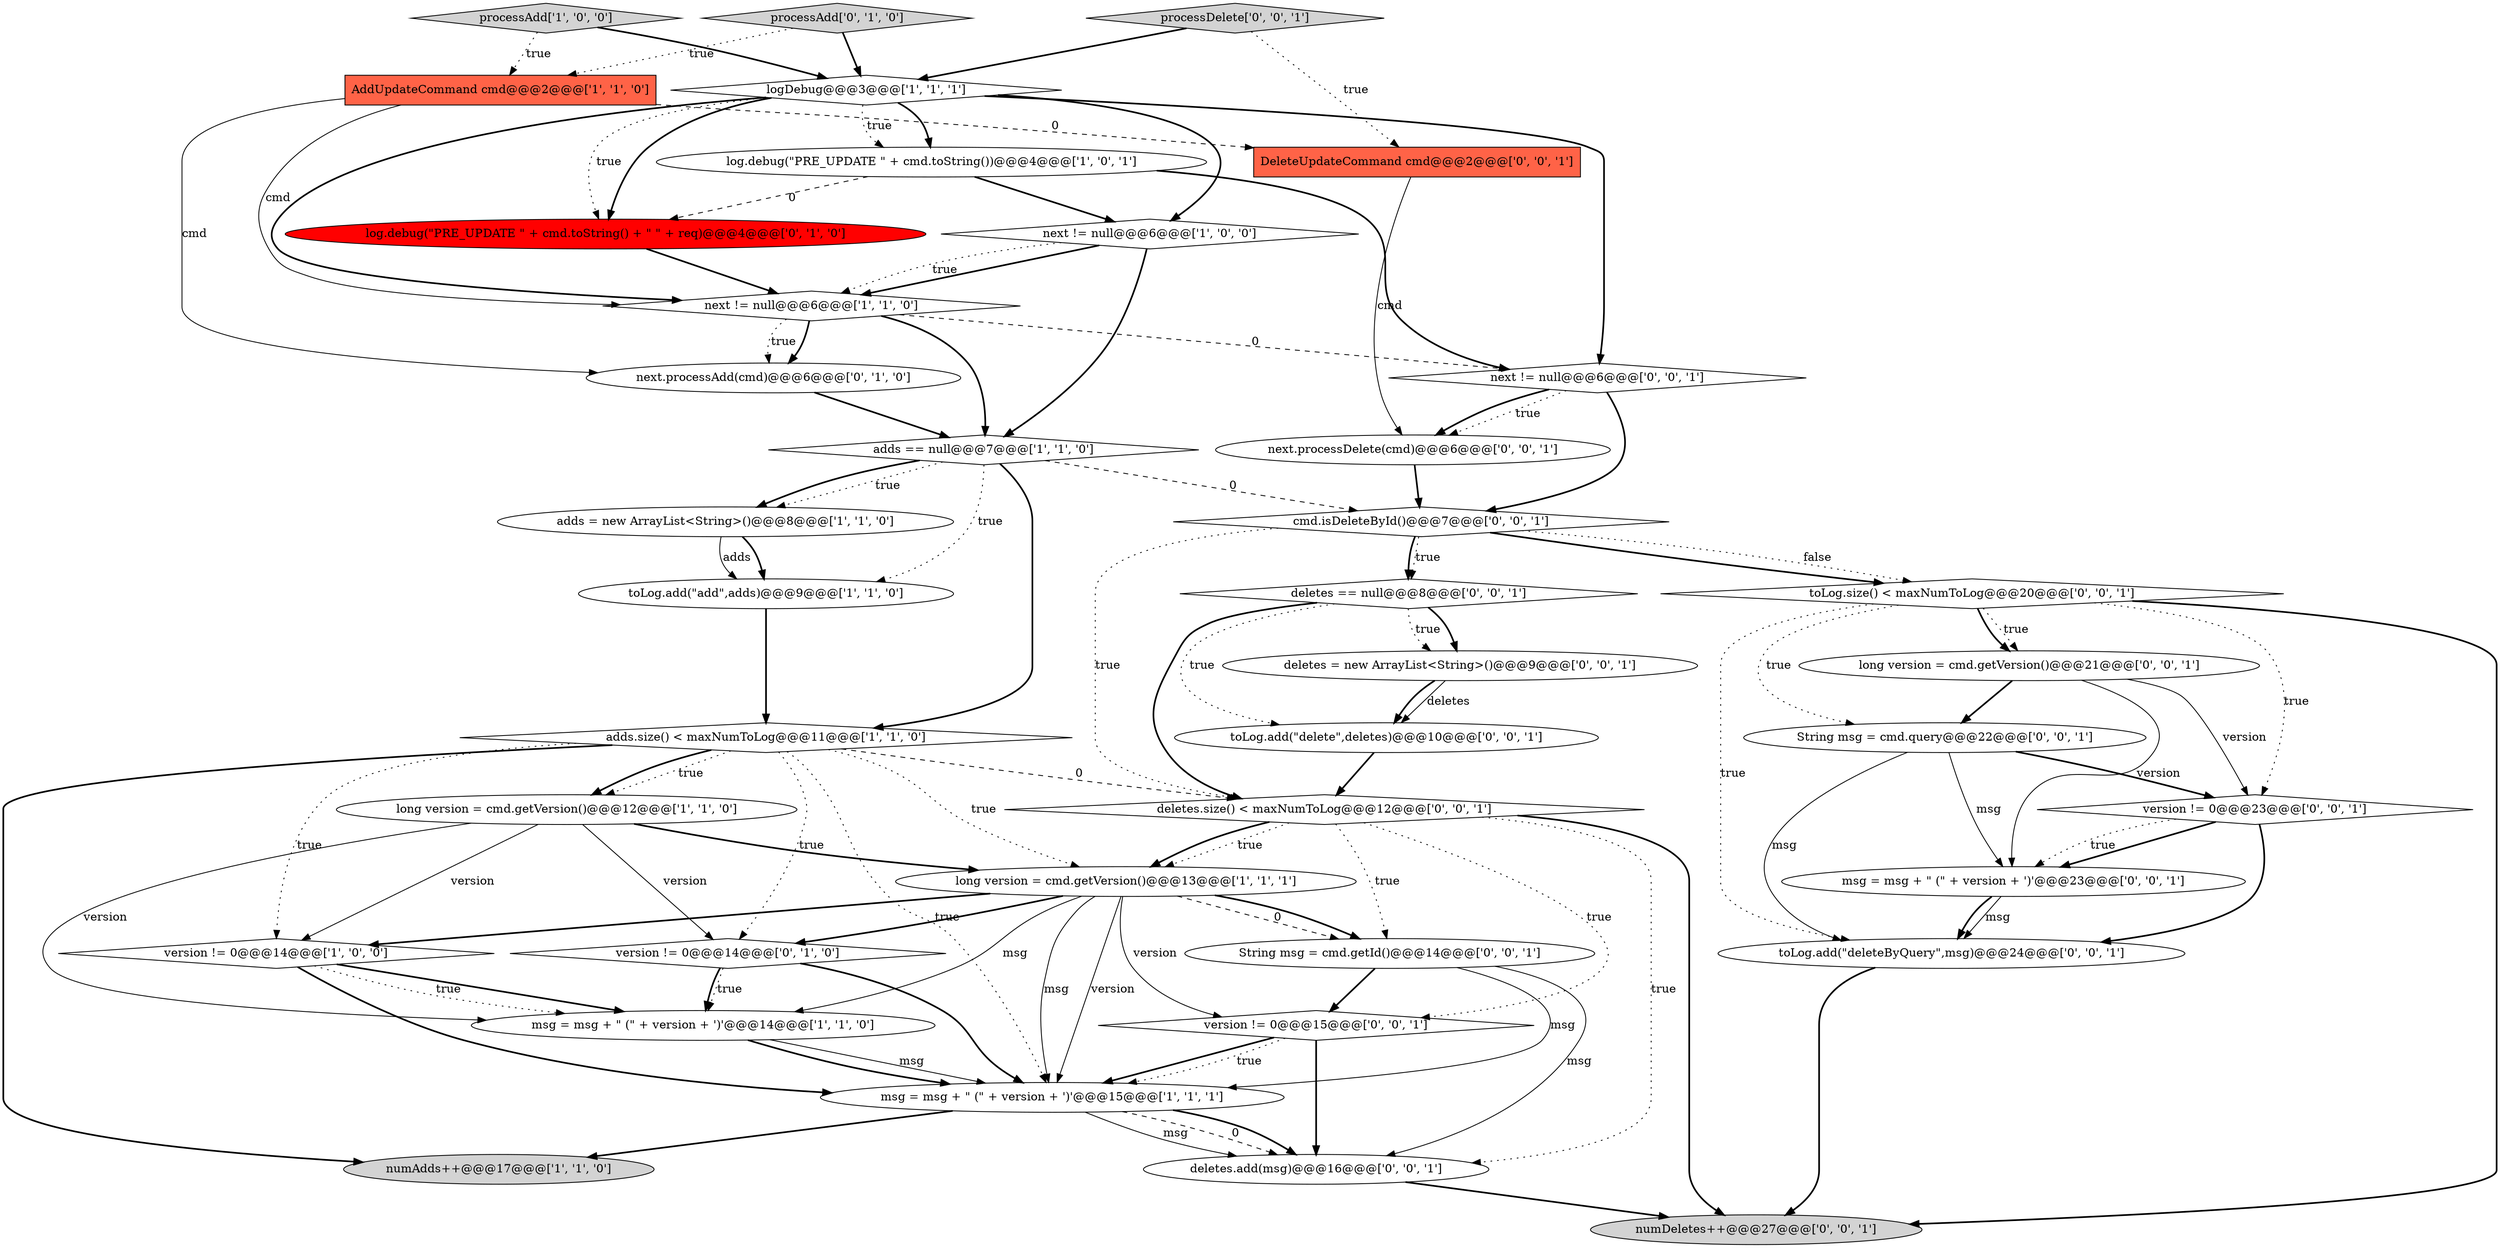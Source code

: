 digraph {
32 [style = filled, label = "deletes = new ArrayList<String>()@@@9@@@['0', '0', '1']", fillcolor = white, shape = ellipse image = "AAA0AAABBB3BBB"];
11 [style = filled, label = "next != null@@@6@@@['1', '1', '0']", fillcolor = white, shape = diamond image = "AAA0AAABBB1BBB"];
2 [style = filled, label = "msg = msg + \" (\" + version + ')'@@@15@@@['1', '1', '1']", fillcolor = white, shape = ellipse image = "AAA0AAABBB1BBB"];
22 [style = filled, label = "deletes == null@@@8@@@['0', '0', '1']", fillcolor = white, shape = diamond image = "AAA0AAABBB3BBB"];
9 [style = filled, label = "long version = cmd.getVersion()@@@12@@@['1', '1', '0']", fillcolor = white, shape = ellipse image = "AAA0AAABBB1BBB"];
35 [style = filled, label = "toLog.size() < maxNumToLog@@@20@@@['0', '0', '1']", fillcolor = white, shape = diamond image = "AAA0AAABBB3BBB"];
12 [style = filled, label = "version != 0@@@14@@@['1', '0', '0']", fillcolor = white, shape = diamond image = "AAA0AAABBB1BBB"];
10 [style = filled, label = "log.debug(\"PRE_UPDATE \" + cmd.toString())@@@4@@@['1', '0', '1']", fillcolor = white, shape = ellipse image = "AAA0AAABBB1BBB"];
21 [style = filled, label = "next.processDelete(cmd)@@@6@@@['0', '0', '1']", fillcolor = white, shape = ellipse image = "AAA0AAABBB3BBB"];
26 [style = filled, label = "numDeletes++@@@27@@@['0', '0', '1']", fillcolor = lightgray, shape = ellipse image = "AAA0AAABBB3BBB"];
19 [style = filled, label = "log.debug(\"PRE_UPDATE \" + cmd.toString() + \" \" + req)@@@4@@@['0', '1', '0']", fillcolor = red, shape = ellipse image = "AAA1AAABBB2BBB"];
18 [style = filled, label = "version != 0@@@14@@@['0', '1', '0']", fillcolor = white, shape = diamond image = "AAA0AAABBB2BBB"];
1 [style = filled, label = "logDebug@@@3@@@['1', '1', '1']", fillcolor = white, shape = diamond image = "AAA0AAABBB1BBB"];
36 [style = filled, label = "String msg = cmd.getId()@@@14@@@['0', '0', '1']", fillcolor = white, shape = ellipse image = "AAA0AAABBB3BBB"];
27 [style = filled, label = "String msg = cmd.query@@@22@@@['0', '0', '1']", fillcolor = white, shape = ellipse image = "AAA0AAABBB3BBB"];
30 [style = filled, label = "toLog.add(\"delete\",deletes)@@@10@@@['0', '0', '1']", fillcolor = white, shape = ellipse image = "AAA0AAABBB3BBB"];
34 [style = filled, label = "msg = msg + \" (\" + version + ')'@@@23@@@['0', '0', '1']", fillcolor = white, shape = ellipse image = "AAA0AAABBB3BBB"];
29 [style = filled, label = "version != 0@@@23@@@['0', '0', '1']", fillcolor = white, shape = diamond image = "AAA0AAABBB3BBB"];
6 [style = filled, label = "toLog.add(\"add\",adds)@@@9@@@['1', '1', '0']", fillcolor = white, shape = ellipse image = "AAA0AAABBB1BBB"];
15 [style = filled, label = "adds = new ArrayList<String>()@@@8@@@['1', '1', '0']", fillcolor = white, shape = ellipse image = "AAA0AAABBB1BBB"];
3 [style = filled, label = "next != null@@@6@@@['1', '0', '0']", fillcolor = white, shape = diamond image = "AAA0AAABBB1BBB"];
13 [style = filled, label = "msg = msg + \" (\" + version + ')'@@@14@@@['1', '1', '0']", fillcolor = white, shape = ellipse image = "AAA0AAABBB1BBB"];
25 [style = filled, label = "deletes.size() < maxNumToLog@@@12@@@['0', '0', '1']", fillcolor = white, shape = diamond image = "AAA0AAABBB3BBB"];
17 [style = filled, label = "processAdd['0', '1', '0']", fillcolor = lightgray, shape = diamond image = "AAA0AAABBB2BBB"];
7 [style = filled, label = "adds == null@@@7@@@['1', '1', '0']", fillcolor = white, shape = diamond image = "AAA0AAABBB1BBB"];
4 [style = filled, label = "long version = cmd.getVersion()@@@13@@@['1', '1', '1']", fillcolor = white, shape = ellipse image = "AAA0AAABBB1BBB"];
38 [style = filled, label = "deletes.add(msg)@@@16@@@['0', '0', '1']", fillcolor = white, shape = ellipse image = "AAA0AAABBB3BBB"];
14 [style = filled, label = "AddUpdateCommand cmd@@@2@@@['1', '1', '0']", fillcolor = tomato, shape = box image = "AAA0AAABBB1BBB"];
16 [style = filled, label = "next.processAdd(cmd)@@@6@@@['0', '1', '0']", fillcolor = white, shape = ellipse image = "AAA0AAABBB2BBB"];
20 [style = filled, label = "processDelete['0', '0', '1']", fillcolor = lightgray, shape = diamond image = "AAA0AAABBB3BBB"];
24 [style = filled, label = "version != 0@@@15@@@['0', '0', '1']", fillcolor = white, shape = diamond image = "AAA0AAABBB3BBB"];
8 [style = filled, label = "adds.size() < maxNumToLog@@@11@@@['1', '1', '0']", fillcolor = white, shape = diamond image = "AAA0AAABBB1BBB"];
37 [style = filled, label = "DeleteUpdateCommand cmd@@@2@@@['0', '0', '1']", fillcolor = tomato, shape = box image = "AAA0AAABBB3BBB"];
28 [style = filled, label = "cmd.isDeleteById()@@@7@@@['0', '0', '1']", fillcolor = white, shape = diamond image = "AAA0AAABBB3BBB"];
31 [style = filled, label = "toLog.add(\"deleteByQuery\",msg)@@@24@@@['0', '0', '1']", fillcolor = white, shape = ellipse image = "AAA0AAABBB3BBB"];
23 [style = filled, label = "next != null@@@6@@@['0', '0', '1']", fillcolor = white, shape = diamond image = "AAA0AAABBB3BBB"];
0 [style = filled, label = "numAdds++@@@17@@@['1', '1', '0']", fillcolor = lightgray, shape = ellipse image = "AAA0AAABBB1BBB"];
5 [style = filled, label = "processAdd['1', '0', '0']", fillcolor = lightgray, shape = diamond image = "AAA0AAABBB1BBB"];
33 [style = filled, label = "long version = cmd.getVersion()@@@21@@@['0', '0', '1']", fillcolor = white, shape = ellipse image = "AAA0AAABBB3BBB"];
28->25 [style = dotted, label="true"];
25->4 [style = dotted, label="true"];
16->7 [style = bold, label=""];
17->14 [style = dotted, label="true"];
19->11 [style = bold, label=""];
14->11 [style = solid, label="cmd"];
9->18 [style = solid, label="version"];
29->34 [style = bold, label=""];
7->8 [style = bold, label=""];
8->4 [style = dotted, label="true"];
1->23 [style = bold, label=""];
21->28 [style = bold, label=""];
8->0 [style = bold, label=""];
23->28 [style = bold, label=""];
12->2 [style = bold, label=""];
36->24 [style = bold, label=""];
4->36 [style = dashed, label="0"];
8->25 [style = dashed, label="0"];
4->36 [style = bold, label=""];
38->26 [style = bold, label=""];
28->35 [style = dotted, label="false"];
33->29 [style = solid, label="version"];
18->13 [style = dotted, label="true"];
11->16 [style = bold, label=""];
22->25 [style = bold, label=""];
7->6 [style = dotted, label="true"];
23->21 [style = dotted, label="true"];
3->11 [style = bold, label=""];
22->32 [style = bold, label=""];
34->31 [style = bold, label=""];
4->18 [style = bold, label=""];
4->2 [style = solid, label="msg"];
24->38 [style = bold, label=""];
33->34 [style = solid, label="version"];
35->33 [style = dotted, label="true"];
32->30 [style = solid, label="deletes"];
25->38 [style = dotted, label="true"];
33->27 [style = bold, label=""];
1->11 [style = bold, label=""];
5->1 [style = bold, label=""];
28->35 [style = bold, label=""];
37->21 [style = solid, label="cmd"];
8->12 [style = dotted, label="true"];
3->7 [style = bold, label=""];
13->2 [style = solid, label="msg"];
25->26 [style = bold, label=""];
11->16 [style = dotted, label="true"];
8->18 [style = dotted, label="true"];
34->31 [style = solid, label="msg"];
27->29 [style = bold, label=""];
1->19 [style = bold, label=""];
22->32 [style = dotted, label="true"];
35->29 [style = dotted, label="true"];
14->37 [style = dashed, label="0"];
1->10 [style = dotted, label="true"];
17->1 [style = bold, label=""];
29->34 [style = dotted, label="true"];
8->2 [style = dotted, label="true"];
4->24 [style = solid, label="version"];
1->3 [style = bold, label=""];
25->24 [style = dotted, label="true"];
11->23 [style = dashed, label="0"];
4->2 [style = solid, label="version"];
20->1 [style = bold, label=""];
36->2 [style = solid, label="msg"];
32->30 [style = bold, label=""];
35->31 [style = dotted, label="true"];
7->15 [style = dotted, label="true"];
1->19 [style = dotted, label="true"];
12->13 [style = bold, label=""];
31->26 [style = bold, label=""];
12->13 [style = dotted, label="true"];
20->37 [style = dotted, label="true"];
2->0 [style = bold, label=""];
7->28 [style = dashed, label="0"];
10->23 [style = bold, label=""];
14->16 [style = solid, label="cmd"];
25->36 [style = dotted, label="true"];
28->22 [style = dotted, label="true"];
4->12 [style = bold, label=""];
7->15 [style = bold, label=""];
8->9 [style = dotted, label="true"];
27->31 [style = solid, label="msg"];
35->26 [style = bold, label=""];
28->22 [style = bold, label=""];
13->2 [style = bold, label=""];
3->11 [style = dotted, label="true"];
5->14 [style = dotted, label="true"];
2->38 [style = solid, label="msg"];
4->13 [style = solid, label="msg"];
24->2 [style = bold, label=""];
10->19 [style = dashed, label="0"];
9->4 [style = bold, label=""];
29->31 [style = bold, label=""];
9->13 [style = solid, label="version"];
35->33 [style = bold, label=""];
25->4 [style = bold, label=""];
10->3 [style = bold, label=""];
30->25 [style = bold, label=""];
15->6 [style = bold, label=""];
18->2 [style = bold, label=""];
2->38 [style = dashed, label="0"];
2->38 [style = bold, label=""];
35->27 [style = dotted, label="true"];
9->12 [style = solid, label="version"];
23->21 [style = bold, label=""];
15->6 [style = solid, label="adds"];
6->8 [style = bold, label=""];
8->9 [style = bold, label=""];
18->13 [style = bold, label=""];
24->2 [style = dotted, label="true"];
22->30 [style = dotted, label="true"];
1->10 [style = bold, label=""];
27->34 [style = solid, label="msg"];
11->7 [style = bold, label=""];
36->38 [style = solid, label="msg"];
}
